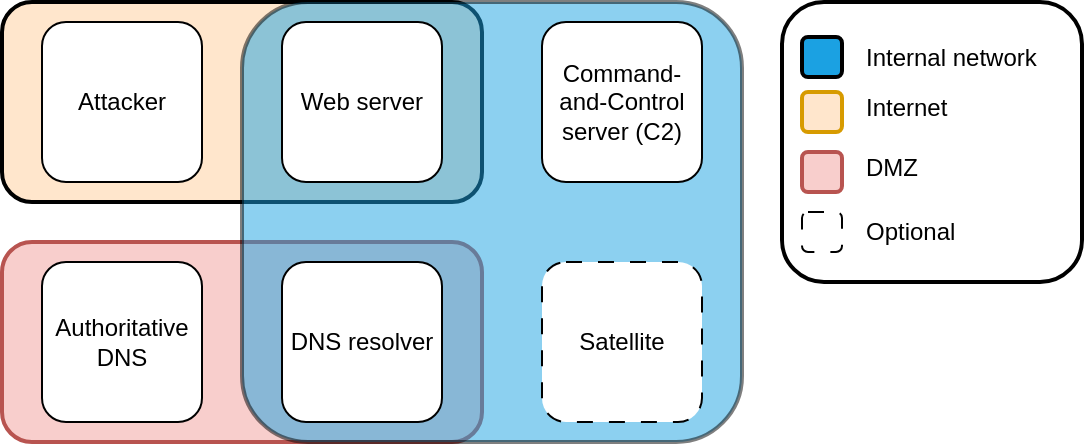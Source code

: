 <mxfile version="27.0.8">
  <diagram name="Page-1" id="OiQM4WDgwtNsMnTPWwNN">
    <mxGraphModel dx="1259" dy="1000" grid="1" gridSize="10" guides="1" tooltips="1" connect="1" arrows="1" fold="1" page="1" pageScale="1" pageWidth="850" pageHeight="1100" math="0" shadow="0">
      <root>
        <mxCell id="0" />
        <mxCell id="1" parent="0" />
        <mxCell id="raZ2XwU40IR1KIGuw5wc-17" value="" style="rounded=1;whiteSpace=wrap;html=1;strokeWidth=2;fillWeight=4;hachureGap=8;hachureAngle=45;fillColor=#f8cecc;strokeColor=#b85450;" parent="1" vertex="1">
          <mxGeometry x="40" y="150" width="240" height="100" as="geometry" />
        </mxCell>
        <mxCell id="raZ2XwU40IR1KIGuw5wc-14" value="" style="rounded=1;whiteSpace=wrap;html=1;strokeWidth=2;fillWeight=4;hachureGap=8;hachureAngle=45;fillColor=#ffe6cc;strokeColor=default;glass=0;shadow=0;" parent="1" vertex="1">
          <mxGeometry x="40" y="30" width="240" height="100" as="geometry" />
        </mxCell>
        <mxCell id="raZ2XwU40IR1KIGuw5wc-13" value="" style="rounded=1;whiteSpace=wrap;html=1;strokeWidth=2;fillWeight=4;hachureGap=8;hachureAngle=45;fillColor=#1ba1e2;glass=0;opacity=50;" parent="1" vertex="1">
          <mxGeometry x="160" y="30" width="250" height="220" as="geometry" />
        </mxCell>
        <mxCell id="raZ2XwU40IR1KIGuw5wc-1" value="Attacker" style="rounded=1;whiteSpace=wrap;html=1;" parent="1" vertex="1">
          <mxGeometry x="60" y="40" width="80" height="80" as="geometry" />
        </mxCell>
        <mxCell id="raZ2XwU40IR1KIGuw5wc-2" value="Web server" style="rounded=1;whiteSpace=wrap;html=1;" parent="1" vertex="1">
          <mxGeometry x="180" y="40" width="80" height="80" as="geometry" />
        </mxCell>
        <mxCell id="raZ2XwU40IR1KIGuw5wc-3" value="DNS resolver" style="rounded=1;whiteSpace=wrap;html=1;" parent="1" vertex="1">
          <mxGeometry x="180" y="160" width="80" height="80" as="geometry" />
        </mxCell>
        <mxCell id="raZ2XwU40IR1KIGuw5wc-4" value="Authoritative DNS" style="rounded=1;whiteSpace=wrap;html=1;" parent="1" vertex="1">
          <mxGeometry x="60" y="160" width="80" height="80" as="geometry" />
        </mxCell>
        <mxCell id="raZ2XwU40IR1KIGuw5wc-5" value="&lt;div&gt;Command-and-Control server (C2)&lt;/div&gt;" style="rounded=1;whiteSpace=wrap;html=1;" parent="1" vertex="1">
          <mxGeometry x="310" y="40" width="80" height="80" as="geometry" />
        </mxCell>
        <mxCell id="raZ2XwU40IR1KIGuw5wc-7" value="Satellite" style="rounded=1;whiteSpace=wrap;html=1;dashed=1;dashPattern=8 8;" parent="1" vertex="1">
          <mxGeometry x="310" y="160" width="80" height="80" as="geometry" />
        </mxCell>
        <mxCell id="raZ2XwU40IR1KIGuw5wc-30" value="" style="rounded=1;whiteSpace=wrap;html=1;fillColor=none;strokeWidth=2;" parent="1" vertex="1">
          <mxGeometry x="430" y="30" width="150" height="140" as="geometry" />
        </mxCell>
        <mxCell id="raZ2XwU40IR1KIGuw5wc-18" value="" style="rounded=1;whiteSpace=wrap;html=1;strokeWidth=2;fillWeight=4;hachureGap=8;hachureAngle=45;fillColor=#1ba1e2;" parent="1" vertex="1">
          <mxGeometry x="440" y="47.5" width="20" height="20" as="geometry" />
        </mxCell>
        <mxCell id="raZ2XwU40IR1KIGuw5wc-20" value="" style="rounded=1;whiteSpace=wrap;html=1;strokeWidth=2;fillWeight=4;hachureGap=8;hachureAngle=45;fillColor=#ffe6cc;strokeColor=#d79b00;" parent="1" vertex="1">
          <mxGeometry x="440" y="75" width="20" height="20" as="geometry" />
        </mxCell>
        <mxCell id="raZ2XwU40IR1KIGuw5wc-21" value="Internet" style="text;html=1;align=left;verticalAlign=middle;whiteSpace=wrap;rounded=0;" parent="1" vertex="1">
          <mxGeometry x="470" y="67.5" width="100" height="30" as="geometry" />
        </mxCell>
        <mxCell id="raZ2XwU40IR1KIGuw5wc-28" value="" style="rounded=1;whiteSpace=wrap;html=1;strokeWidth=2;fillWeight=4;hachureGap=8;hachureAngle=45;fillColor=#f8cecc;strokeColor=#b85450;" parent="1" vertex="1">
          <mxGeometry x="440" y="105" width="20" height="20" as="geometry" />
        </mxCell>
        <mxCell id="raZ2XwU40IR1KIGuw5wc-29" value="DMZ" style="text;html=1;align=left;verticalAlign=middle;whiteSpace=wrap;rounded=0;" parent="1" vertex="1">
          <mxGeometry x="470" y="97.5" width="100" height="30" as="geometry" />
        </mxCell>
        <mxCell id="raZ2XwU40IR1KIGuw5wc-31" value="Internal network" style="text;html=1;align=left;verticalAlign=middle;whiteSpace=wrap;rounded=0;" parent="1" vertex="1">
          <mxGeometry x="470" y="42.5" width="100" height="30" as="geometry" />
        </mxCell>
        <mxCell id="p3BkjcYXmnH80hasmFMF-3" value="" style="rounded=1;whiteSpace=wrap;html=1;dashed=1;dashPattern=8 8;" parent="1" vertex="1">
          <mxGeometry x="440" y="135" width="20" height="20" as="geometry" />
        </mxCell>
        <mxCell id="p3BkjcYXmnH80hasmFMF-4" value="Optional" style="text;html=1;align=left;verticalAlign=middle;whiteSpace=wrap;rounded=0;" parent="1" vertex="1">
          <mxGeometry x="470" y="130" width="100" height="30" as="geometry" />
        </mxCell>
      </root>
    </mxGraphModel>
  </diagram>
</mxfile>

